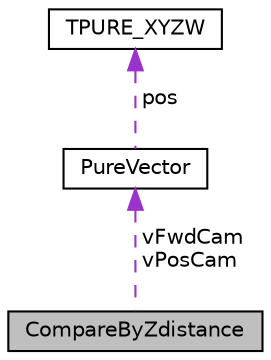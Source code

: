digraph "CompareByZdistance"
{
 // LATEX_PDF_SIZE
  edge [fontname="Helvetica",fontsize="10",labelfontname="Helvetica",labelfontsize="10"];
  node [fontname="Helvetica",fontsize="10",shape=record];
  Node1 [label="CompareByZdistance",height=0.2,width=0.4,color="black", fillcolor="grey75", style="filled", fontcolor="black",tooltip=" "];
  Node2 -> Node1 [dir="back",color="darkorchid3",fontsize="10",style="dashed",label=" vFwdCam\nvPosCam" ,fontname="Helvetica"];
  Node2 [label="PureVector",height=0.2,width=0.4,color="black", fillcolor="white", style="filled",URL="$class_pure_vector.html",tooltip="Pure 3D-vector class."];
  Node3 -> Node2 [dir="back",color="darkorchid3",fontsize="10",style="dashed",label=" pos" ,fontname="Helvetica"];
  Node3 [label="TPURE_XYZW",height=0.2,width=0.4,color="black", fillcolor="white", style="filled",URL="$struct_t_p_u_r_e___x_y_z_w.html",tooltip="4D coordinate."];
}
